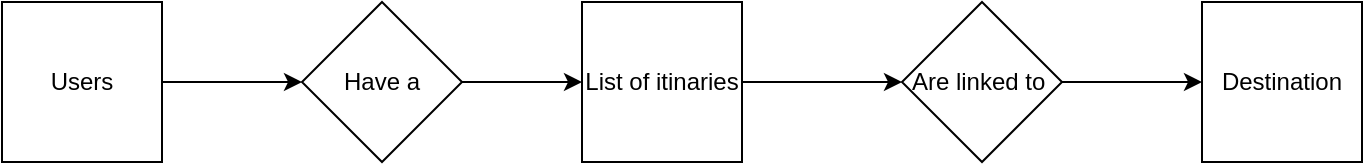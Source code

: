 <mxfile version="20.8.24" type="device"><diagram name="Page-1" id="R7aO3O3S8bJLoXP_t5H5"><mxGraphModel dx="2074" dy="1166" grid="1" gridSize="10" guides="1" tooltips="1" connect="1" arrows="1" fold="1" page="1" pageScale="1" pageWidth="1920" pageHeight="1200" math="0" shadow="0"><root><mxCell id="0"/><mxCell id="1" parent="0"/><mxCell id="FMvPZFNOGKiZINx1U1My-5" style="edgeStyle=orthogonalEdgeStyle;rounded=0;orthogonalLoop=1;jettySize=auto;html=1;exitX=1;exitY=0.5;exitDx=0;exitDy=0;entryX=0;entryY=0.5;entryDx=0;entryDy=0;" parent="1" source="FMvPZFNOGKiZINx1U1My-1" target="FMvPZFNOGKiZINx1U1My-3" edge="1"><mxGeometry relative="1" as="geometry"/></mxCell><mxCell id="FMvPZFNOGKiZINx1U1My-1" value="Have a" style="rhombus;whiteSpace=wrap;html=1;" parent="1" vertex="1"><mxGeometry x="520" y="560" width="80" height="80" as="geometry"/></mxCell><mxCell id="FMvPZFNOGKiZINx1U1My-4" style="edgeStyle=orthogonalEdgeStyle;rounded=0;orthogonalLoop=1;jettySize=auto;html=1;exitX=1;exitY=0.5;exitDx=0;exitDy=0;entryX=0;entryY=0.5;entryDx=0;entryDy=0;" parent="1" source="FMvPZFNOGKiZINx1U1My-2" target="FMvPZFNOGKiZINx1U1My-1" edge="1"><mxGeometry relative="1" as="geometry"/></mxCell><mxCell id="FMvPZFNOGKiZINx1U1My-2" value="Users" style="whiteSpace=wrap;html=1;aspect=fixed;" parent="1" vertex="1"><mxGeometry x="370" y="560" width="80" height="80" as="geometry"/></mxCell><mxCell id="FMvPZFNOGKiZINx1U1My-8" style="edgeStyle=orthogonalEdgeStyle;rounded=0;orthogonalLoop=1;jettySize=auto;html=1;exitX=1;exitY=0.5;exitDx=0;exitDy=0;" parent="1" source="FMvPZFNOGKiZINx1U1My-3" target="FMvPZFNOGKiZINx1U1My-6" edge="1"><mxGeometry relative="1" as="geometry"/></mxCell><mxCell id="FMvPZFNOGKiZINx1U1My-3" value="List of itinaries" style="whiteSpace=wrap;html=1;aspect=fixed;" parent="1" vertex="1"><mxGeometry x="660" y="560" width="80" height="80" as="geometry"/></mxCell><mxCell id="FMvPZFNOGKiZINx1U1My-9" style="edgeStyle=orthogonalEdgeStyle;rounded=0;orthogonalLoop=1;jettySize=auto;html=1;exitX=1;exitY=0.5;exitDx=0;exitDy=0;" parent="1" source="FMvPZFNOGKiZINx1U1My-6" target="FMvPZFNOGKiZINx1U1My-7" edge="1"><mxGeometry relative="1" as="geometry"/></mxCell><mxCell id="FMvPZFNOGKiZINx1U1My-6" value="Are linked to&amp;nbsp;" style="rhombus;whiteSpace=wrap;html=1;" parent="1" vertex="1"><mxGeometry x="820" y="560" width="80" height="80" as="geometry"/></mxCell><mxCell id="FMvPZFNOGKiZINx1U1My-7" value="Destination" style="whiteSpace=wrap;html=1;aspect=fixed;" parent="1" vertex="1"><mxGeometry x="970" y="560" width="80" height="80" as="geometry"/></mxCell></root></mxGraphModel></diagram></mxfile>